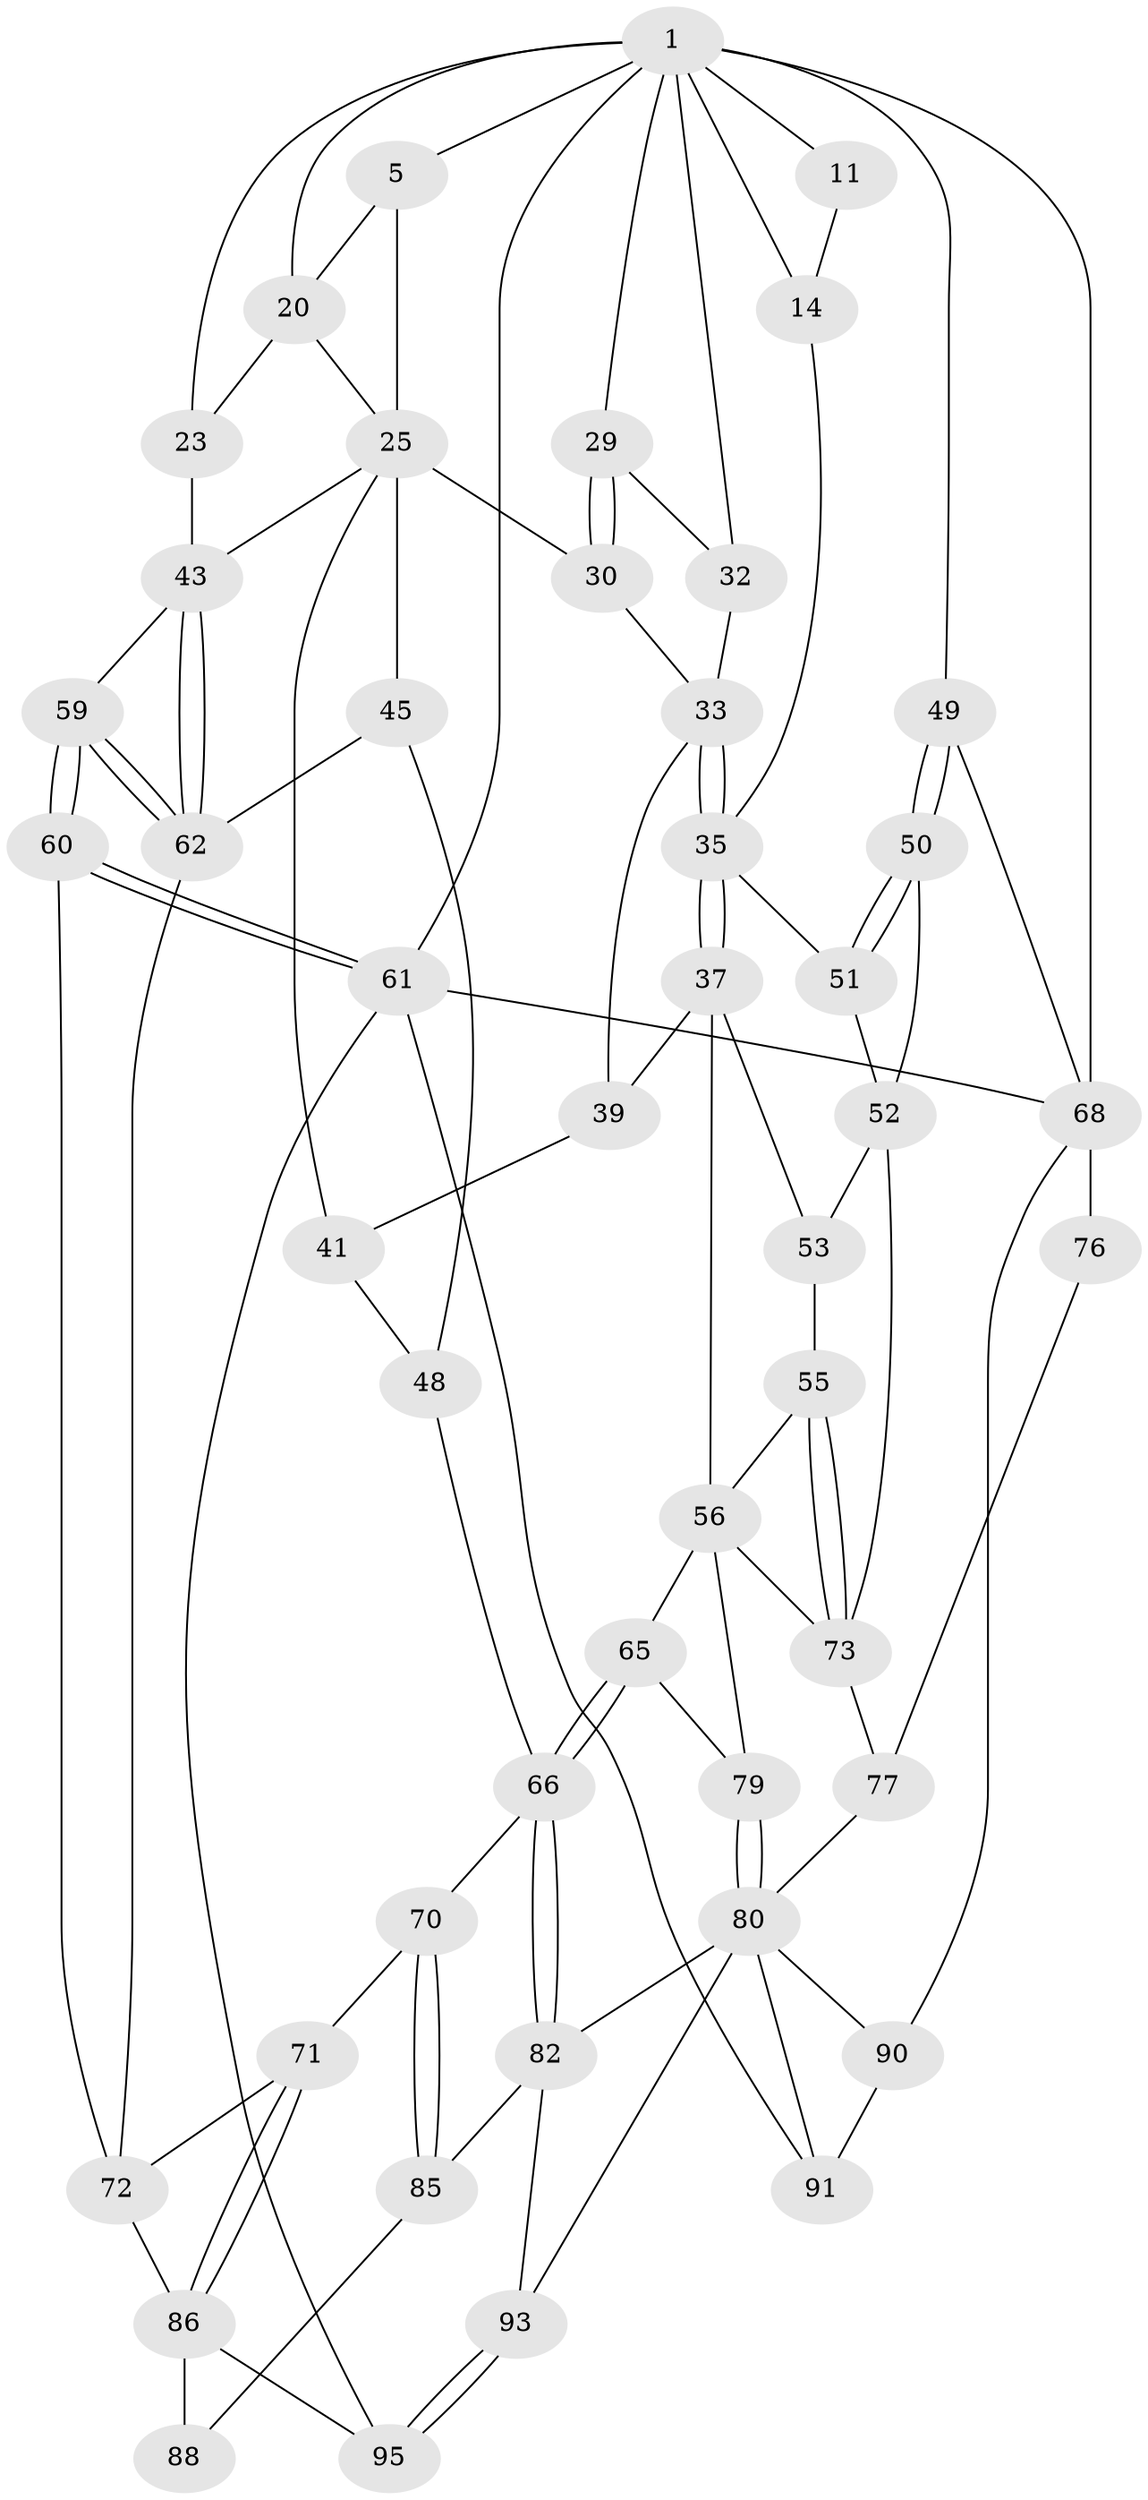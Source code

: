 // original degree distribution, {3: 0.020833333333333332, 5: 0.4791666666666667, 4: 0.2604166666666667, 6: 0.23958333333333334}
// Generated by graph-tools (version 1.1) at 2025/28/03/15/25 16:28:03]
// undirected, 48 vertices, 102 edges
graph export_dot {
graph [start="1"]
  node [color=gray90,style=filled];
  1 [pos="+0.7608161203382097+0",super="+6+2"];
  5 [pos="+0.6455550339327525+0",super="+9"];
  11 [pos="+0.9626529251218001+0.2096778254760936",super="+16+12"];
  14 [pos="+0.7931907667575486+0.23830082338510516",super="+17"];
  20 [pos="+0.2816545148955845+0",super="+21"];
  23 [pos="+0+0.1207691160683909"];
  25 [pos="+0.3572811784582721+0.2448709214113045",super="+26"];
  29 [pos="+0.551490935957591+0.2498633054377158"];
  30 [pos="+0.4975488962608571+0.33619277627989597"];
  32 [pos="+0.5636109511316137+0.25392003018578113"];
  33 [pos="+0.6387576636833846+0.3203166749740934",super="+34"];
  35 [pos="+0.7690790062989066+0.3363853684830034",super="+36"];
  37 [pos="+0.7374508608512764+0.40858312323890483",super="+38"];
  39 [pos="+0.6209905165834368+0.469793944674344",super="+40"];
  41 [pos="+0.45478232097708676+0.4242967674502624",super="+47"];
  43 [pos="+0.04585224054005041+0.4091212300461818",super="+44"];
  45 [pos="+0.2844555678635251+0.488068344530049",super="+46"];
  48 [pos="+0.42015514398671017+0.47133430597233184"];
  49 [pos="+1+0.5198909678581838"];
  50 [pos="+1+0.5233353278546949"];
  51 [pos="+0.8532702363830896+0.3347051373607555"];
  52 [pos="+0.9082780964549958+0.46732466923498966",super="+57"];
  53 [pos="+0.8243837030504104+0.4883513707849625",super="+54"];
  55 [pos="+0.7049887559115116+0.5851162217822589"];
  56 [pos="+0.6867954225906207+0.579685779026887",super="+64"];
  59 [pos="+0+0.7373640330160568"];
  60 [pos="+0+1"];
  61 [pos="+0+1",super="+96"];
  62 [pos="+0.04578315572167273+0.6309406716049882",super="+63"];
  65 [pos="+0.5981430329349328+0.6703632988095277"];
  66 [pos="+0.5310540466946246+0.6913638422823696",super="+67"];
  68 [pos="+1+1",super="+89+69"];
  70 [pos="+0.29989183763639815+0.7237698616287103"];
  71 [pos="+0.2982025972446245+0.723541347512085"];
  72 [pos="+0.20617479020062313+0.6174160238557853",super="+78"];
  73 [pos="+0.8627351770261167+0.669691031717113",super="+74"];
  76 [pos="+0.8951167512330428+0.7727921010046027"];
  77 [pos="+0.863101819214131+0.7559417079079693"];
  79 [pos="+0.6777060180132068+0.7638962723728306"];
  80 [pos="+0.6953557773435592+0.8370477595496831",super="+83+81"];
  82 [pos="+0.5154532420474289+0.7844671621266448",super="+84"];
  85 [pos="+0.42167172083666504+0.8421271067742496"];
  86 [pos="+0.26231089969637666+0.7864363583061404",super="+87"];
  88 [pos="+0.3341341255075608+0.8921781234986446"];
  90 [pos="+0.7997808269372928+1"];
  91 [pos="+0.7175556319195872+1"];
  93 [pos="+0.4781816382740632+0.8839329532085475"];
  95 [pos="+0.31080461116149666+1"];
  1 -- 32;
  1 -- 29;
  1 -- 14 [weight=2];
  1 -- 68;
  1 -- 5 [weight=2];
  1 -- 11 [weight=2];
  1 -- 49;
  1 -- 20;
  1 -- 23;
  1 -- 61;
  5 -- 20 [weight=2];
  5 -- 25 [weight=2];
  11 -- 14;
  14 -- 35;
  20 -- 25;
  20 -- 23;
  23 -- 43;
  25 -- 30;
  25 -- 43;
  25 -- 45 [weight=2];
  25 -- 41;
  29 -- 30;
  29 -- 30;
  29 -- 32;
  30 -- 33;
  32 -- 33;
  33 -- 35;
  33 -- 35;
  33 -- 39;
  35 -- 37;
  35 -- 37;
  35 -- 51;
  37 -- 53;
  37 -- 56;
  37 -- 39;
  39 -- 41 [weight=2];
  41 -- 48;
  43 -- 62;
  43 -- 62;
  43 -- 59;
  45 -- 48;
  45 -- 62;
  48 -- 66;
  49 -- 50;
  49 -- 50;
  49 -- 68;
  50 -- 51;
  50 -- 51;
  50 -- 52;
  51 -- 52;
  52 -- 53 [weight=2];
  52 -- 73;
  53 -- 55;
  55 -- 56;
  55 -- 73;
  55 -- 73;
  56 -- 73;
  56 -- 65;
  56 -- 79;
  59 -- 60;
  59 -- 60;
  59 -- 62;
  59 -- 62;
  60 -- 61;
  60 -- 61;
  60 -- 72;
  61 -- 68;
  61 -- 91;
  61 -- 95;
  62 -- 72;
  65 -- 66;
  65 -- 66;
  65 -- 79;
  66 -- 82;
  66 -- 82;
  66 -- 70;
  68 -- 90;
  68 -- 76 [weight=2];
  70 -- 71;
  70 -- 85;
  70 -- 85;
  71 -- 72;
  71 -- 86;
  71 -- 86;
  72 -- 86;
  73 -- 77;
  76 -- 77;
  77 -- 80;
  79 -- 80;
  79 -- 80;
  80 -- 90;
  80 -- 82;
  80 -- 91;
  80 -- 93;
  82 -- 85;
  82 -- 93;
  85 -- 88;
  86 -- 88 [weight=2];
  86 -- 95;
  90 -- 91;
  93 -- 95;
  93 -- 95;
}
